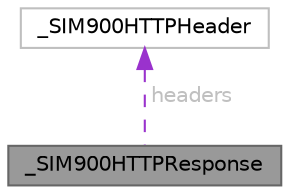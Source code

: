 digraph "_SIM900HTTPResponse"
{
 // LATEX_PDF_SIZE
  bgcolor="transparent";
  edge [fontname=Helvetica,fontsize=10,labelfontname=Helvetica,labelfontsize=10];
  node [fontname=Helvetica,fontsize=10,shape=box,height=0.2,width=0.4];
  Node1 [id="Node000001",label="_SIM900HTTPResponse",height=0.2,width=0.4,color="gray40", fillcolor="grey60", style="filled", fontcolor="black",tooltip=" "];
  Node2 -> Node1 [id="edge1_Node000001_Node000002",dir="back",color="darkorchid3",style="dashed",tooltip=" ",label=" headers",fontcolor="grey" ];
  Node2 [id="Node000002",label="_SIM900HTTPHeader",height=0.2,width=0.4,color="grey75", fillcolor="white", style="filled",URL="$struct__SIM900HTTPHeader.html",tooltip=" "];
}
